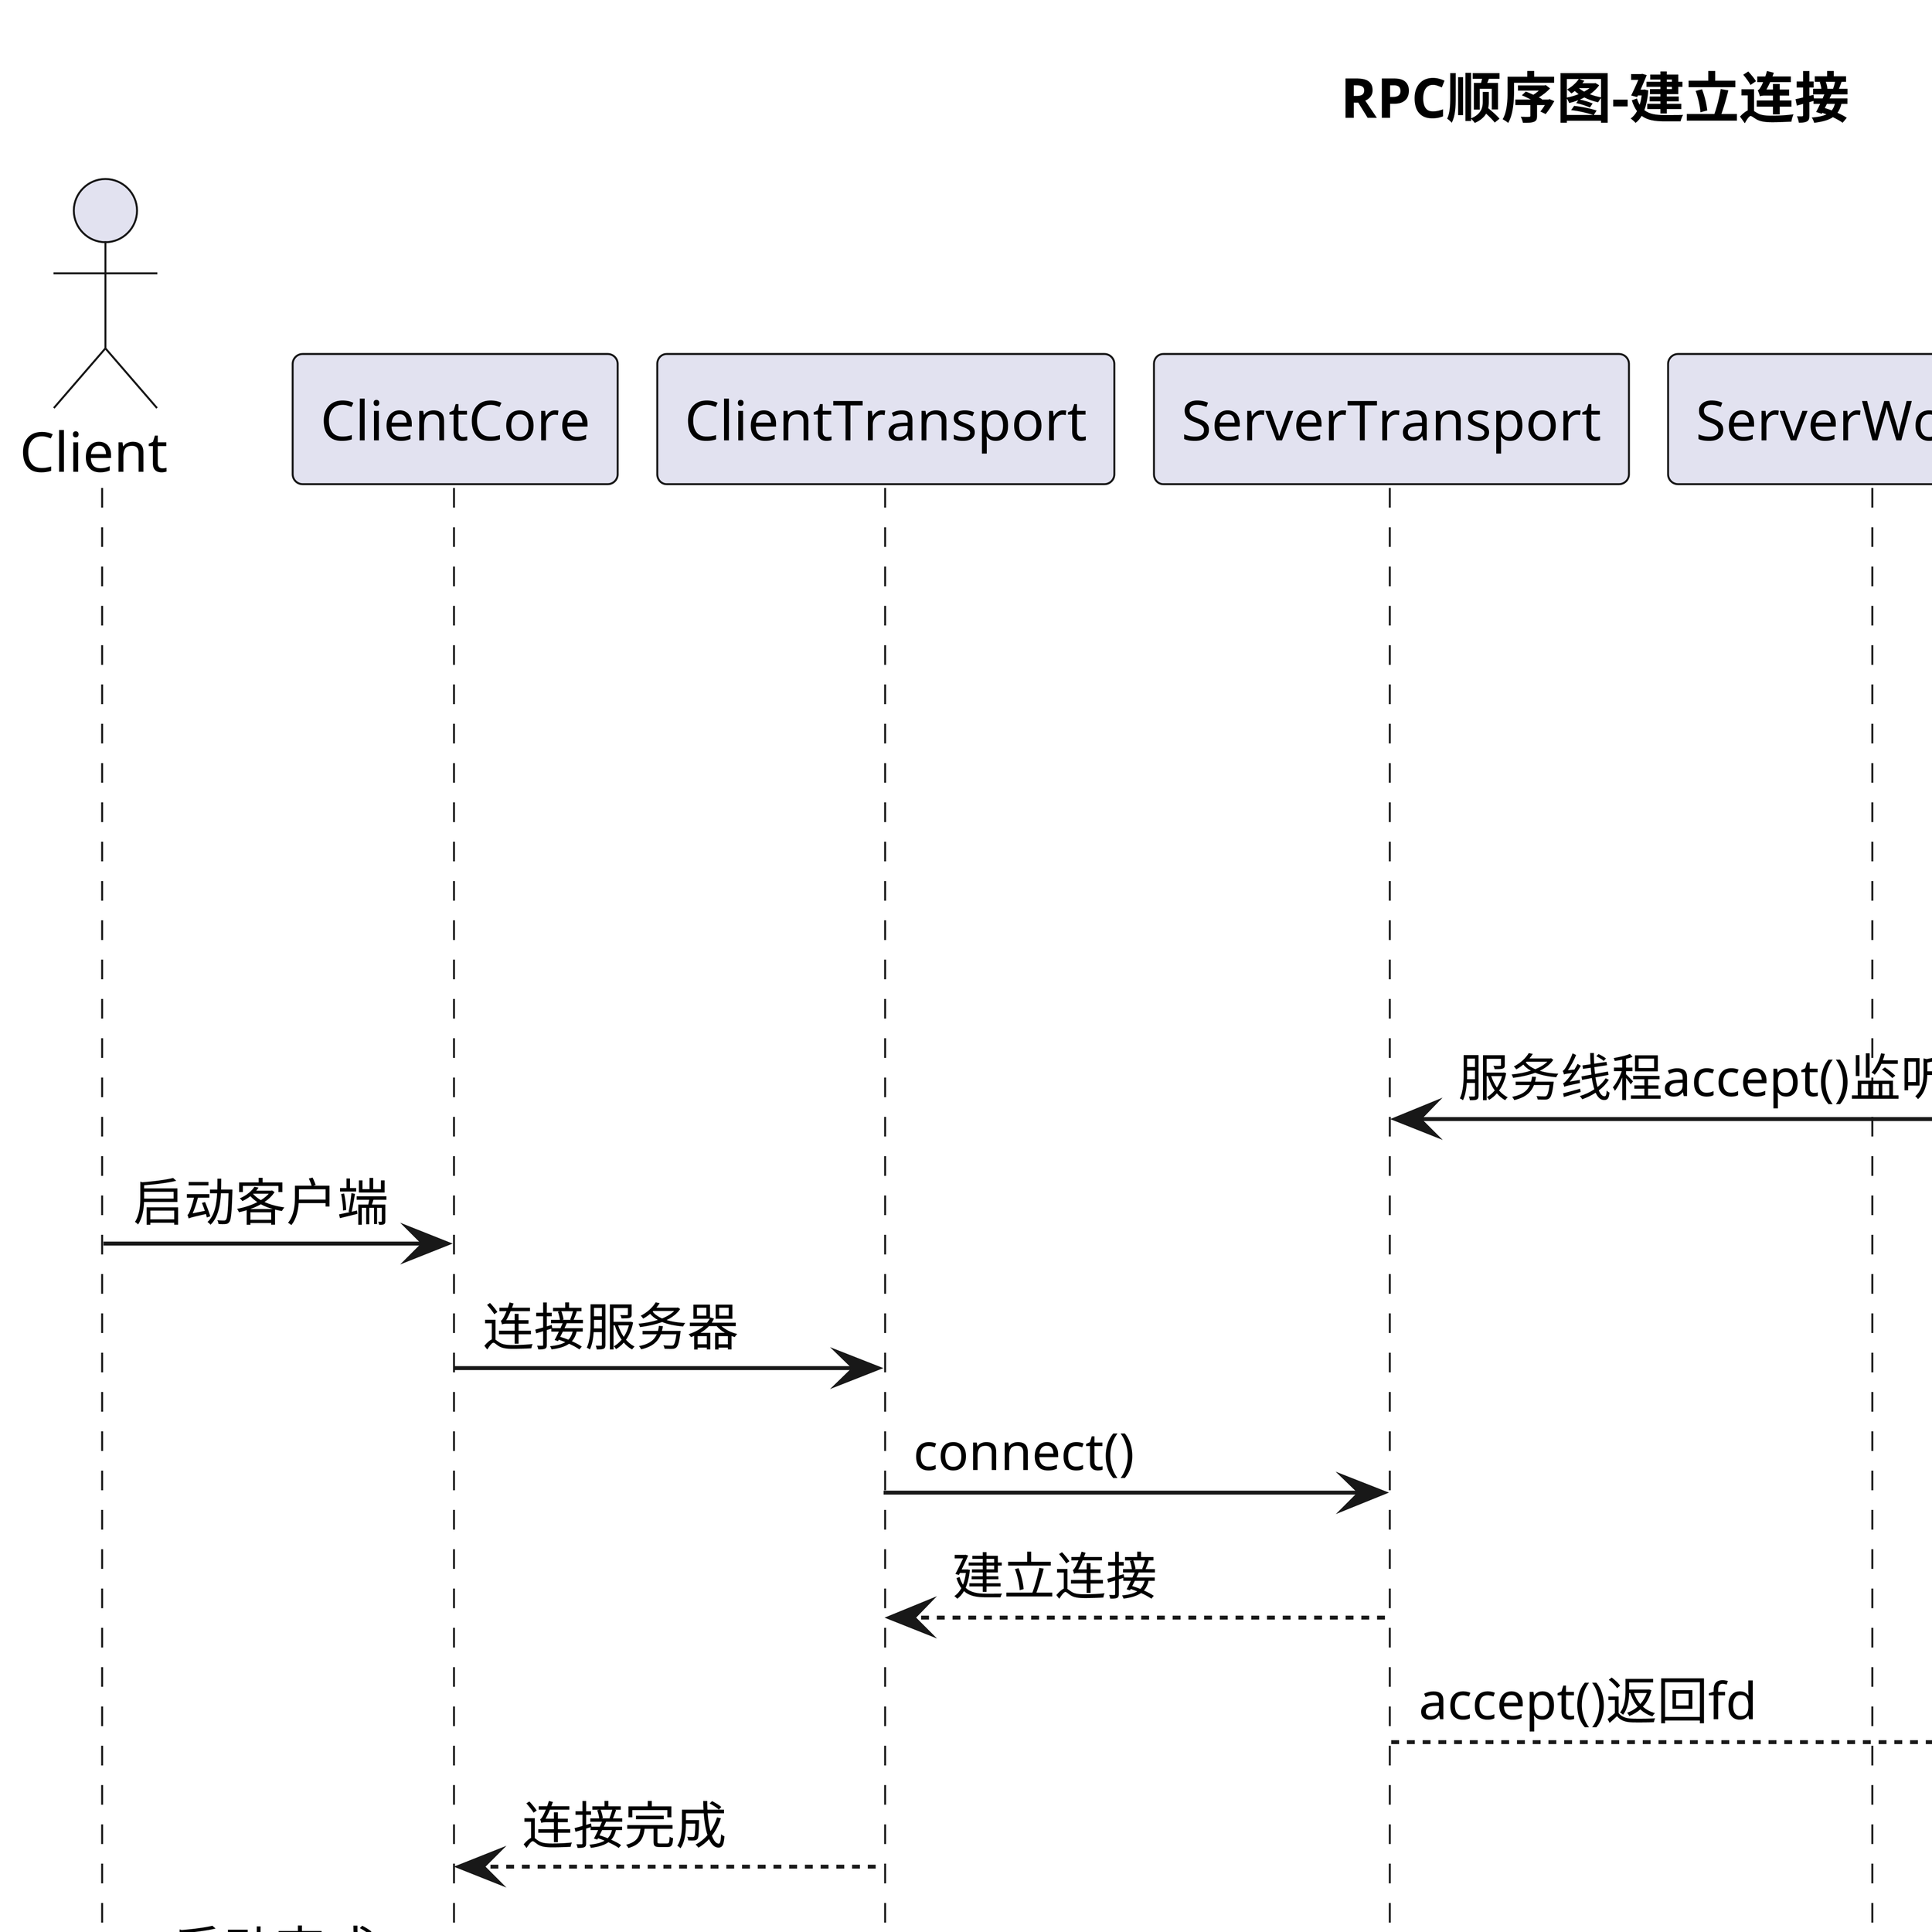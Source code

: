 @startuml 1
skinparam dpi 800
title RPC顺序图-建立连接

actor Client as C
participant ClientCore as CC
participant ClientTransport as CT
participant ServerTransport as ST

participant ServerWorker as SW
participant ServerCore as SS
participant ServiceStub as SStub

actor Server as S


S -> SStub : 创建服务
SStub --> S : 返回服务实例

S -> SS : 注册服务
S -> SS : 启动服务器
SS -> ST : 服务线程accept()监听端口

C -> CC : 启动客户端
CC -> CT : 连接服务器
CT -> ST : connect()
ST --> CT : 建立连接
ST --> SS : accept()返回fd
CT --> CC : 连接完成
CC --> C : 启动完成
@enduml 1
@startuml 2
skinparam dpi 800
title RPC顺序图-建立连接

actor Client as C
participant ClientStub as CS
participant ClientCodec as CCod
participant ClientCore as CC
participant ClientTransport as CT
participant ServerTransport as ST

participant ServerWorker as SW
participant ServerCore as SS
participant ServerCodec as SCod
participant ServiceStub as SStub

actor Server as S
S-> SS : 启动服务
SS-> ST : accept()监听端口
ST-> SS : accept()返回
SS -> SW : 创建worker
SW -> ST : Worker阻塞等待请求
C -> CS : 调用rpc方法
CS -> CCod : 序列化Meta
CS -> CCod : 序列化入参
CS -> CC : 进行RPC请求
CC -> CCod : 获取发送缓冲区
CCod --> CC: 返回发送缓冲区
CC -> CT : 发送数据
CT -> ST : write()
ST --> CT : 发送完成
CT --> CC : 发送完成
ST --> SW : 请求到达,Worker不再阻塞
CC -> CT : Client阻塞等待读取返回信息

@enduml 2
@startuml 3
skinparam dpi 800
title RPC顺序图-建立连接

actor Client as C
participant ClientStub as CS
participant ClientCodec as CCod
participant ClientCore as CC
participant ClientTransport as CT
participant ServerTransport as ST

participant ServerWorker as SW
participant ServerCore as SS
participant ServerCodec as SCod
participant ServiceStub as SStub

actor Server as S
C -> CC : 进行RPC请求
CC -> CT : 发送数据
CT --> CC : 发送完成
CC -> CT : Client阻塞等待读取返回信息
SW -> SCod : 反序列化Meta
SW -> SStub : 根据Meta查找服务
SStub -> SStub : 服务代理handleInvocation()
SStub -> SCod : 反序列化入参
SCod --> SStub: 返回入参
SStub -> S : 调用rpc方法
S --> SStub: 返回结果和出参
SStub -> SCod : 写回Meta
SStub -> SCod : 写回出参
SStub --> SStub : 代理结束
SStub --> SW : 代理返回
SW -> SCod : 获取发送缓冲区
SCod --> SW : 返回发送缓冲区
SW -> ST : 发送数据
ST -> CT : write()
CT --> CC : 返回到达,Client不再阻塞
CC --> CS : RPC请求完成
CS -> CCod : 获取返回值
CCod --> CS : 返回返回值
CS --> C : 返回调用结果
@enduml 3